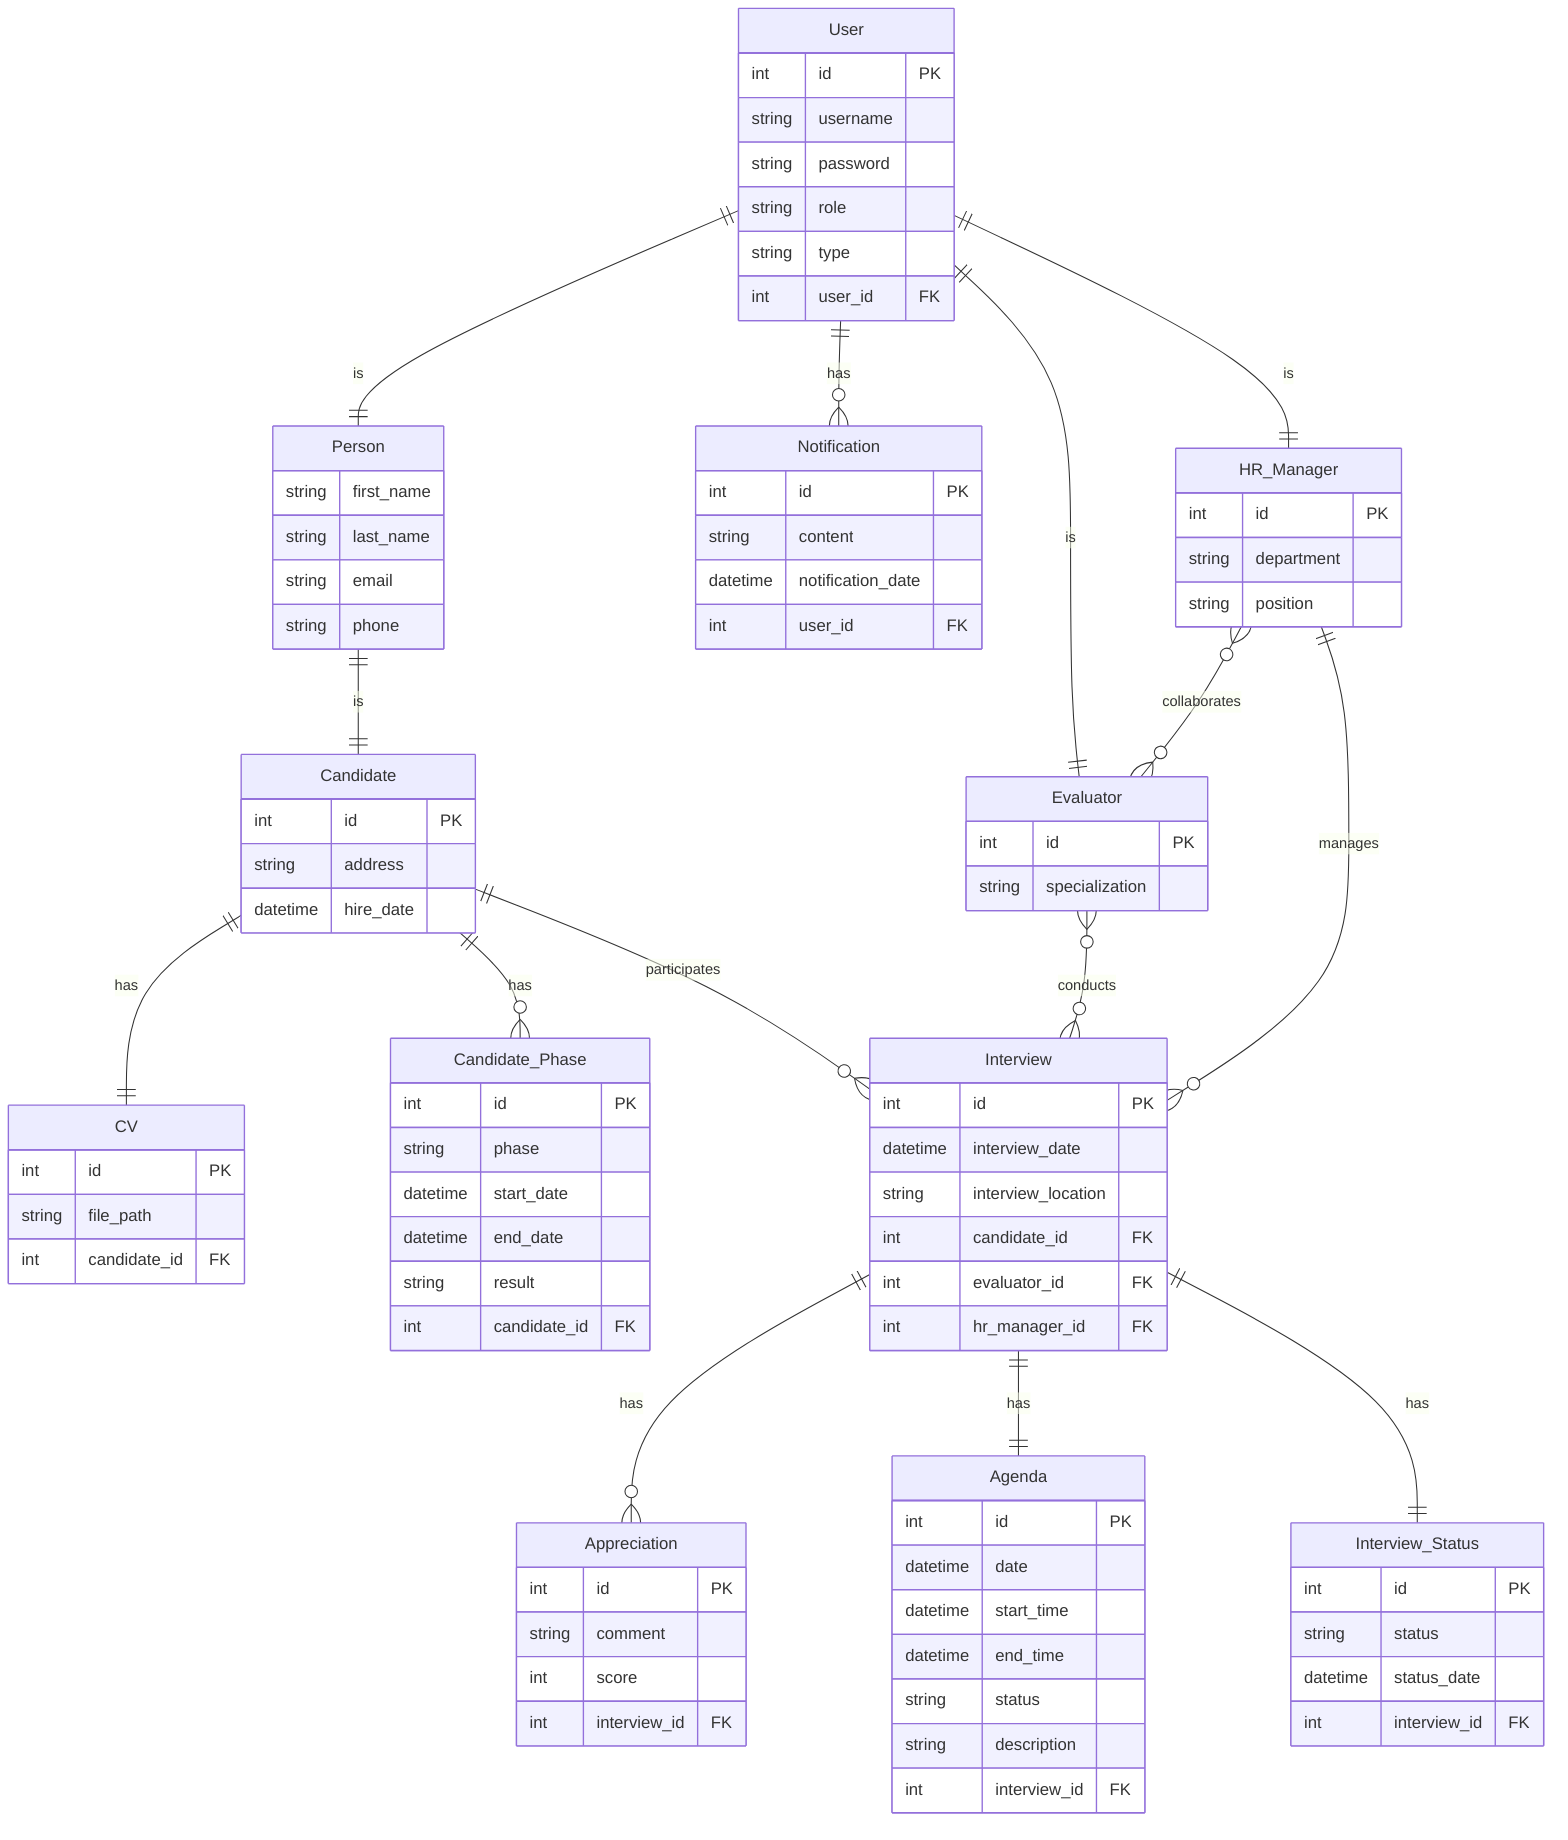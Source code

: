 erDiagram
    User ||--|| Person : is
    User ||--o{ Notification : has
    Person ||--|| Candidate : is
    User ||--|| Evaluator : is
    User ||--|| HR_Manager : is
    Candidate ||--|| CV : has
    Candidate ||--o{ Candidate_Phase : has
    Candidate ||--o{ Interview : participates
    Evaluator }o--o{ Interview : conducts
    Interview ||--o{ Appreciation : has
    Interview ||--|| Agenda : has
    Interview ||--|| Interview_Status : has
    HR_Manager ||--o{ Interview : manages
    HR_Manager }o--o{ Evaluator : collaborates

    User {
        int id PK
        string username
        string password
        string role
        string type
        int user_id FK
    }
    Person {
        string first_name
        string last_name
        string email
        string phone
    }
    Candidate {
        int id PK
        string address
        datetime hire_date
    }
    CV {
        int id PK
        string file_path
        int candidate_id FK
    }
    Evaluator {
        int id PK
        string specialization
    }
    Interview {
        int id PK
        datetime interview_date
        string interview_location
        int candidate_id FK
        int evaluator_id FK
        int hr_manager_id FK
    }
    Appreciation {
        int id PK
        string comment
        int score
        int interview_id FK
    }
    Agenda {
        int id PK
        datetime date
        datetime start_time
        datetime end_time
        string status
        string description
        int interview_id FK
    }
    HR_Manager {
        int id PK
        string department
        string position
    }
    Notification {
        int id PK
        string content
        datetime notification_date
        int user_id FK
    }
    Candidate_Phase {
        int id PK
        string phase
        datetime start_date
        datetime end_date
        string result
        int candidate_id FK
    }
    Interview_Status {
        int id PK
        string status
        datetime status_date
        int interview_id FK
    }